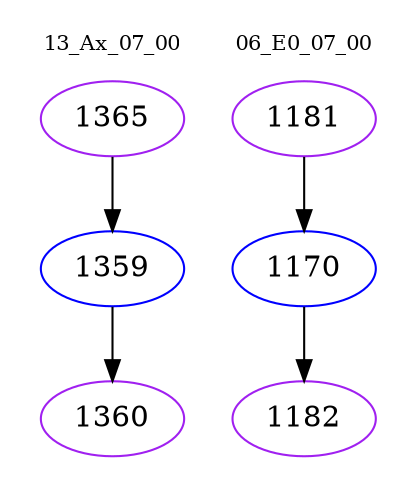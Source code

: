digraph{
subgraph cluster_0 {
color = white
label = "13_Ax_07_00";
fontsize=10;
T0_1365 [label="1365", color="purple"]
T0_1365 -> T0_1359 [color="black"]
T0_1359 [label="1359", color="blue"]
T0_1359 -> T0_1360 [color="black"]
T0_1360 [label="1360", color="purple"]
}
subgraph cluster_1 {
color = white
label = "06_E0_07_00";
fontsize=10;
T1_1181 [label="1181", color="purple"]
T1_1181 -> T1_1170 [color="black"]
T1_1170 [label="1170", color="blue"]
T1_1170 -> T1_1182 [color="black"]
T1_1182 [label="1182", color="purple"]
}
}
